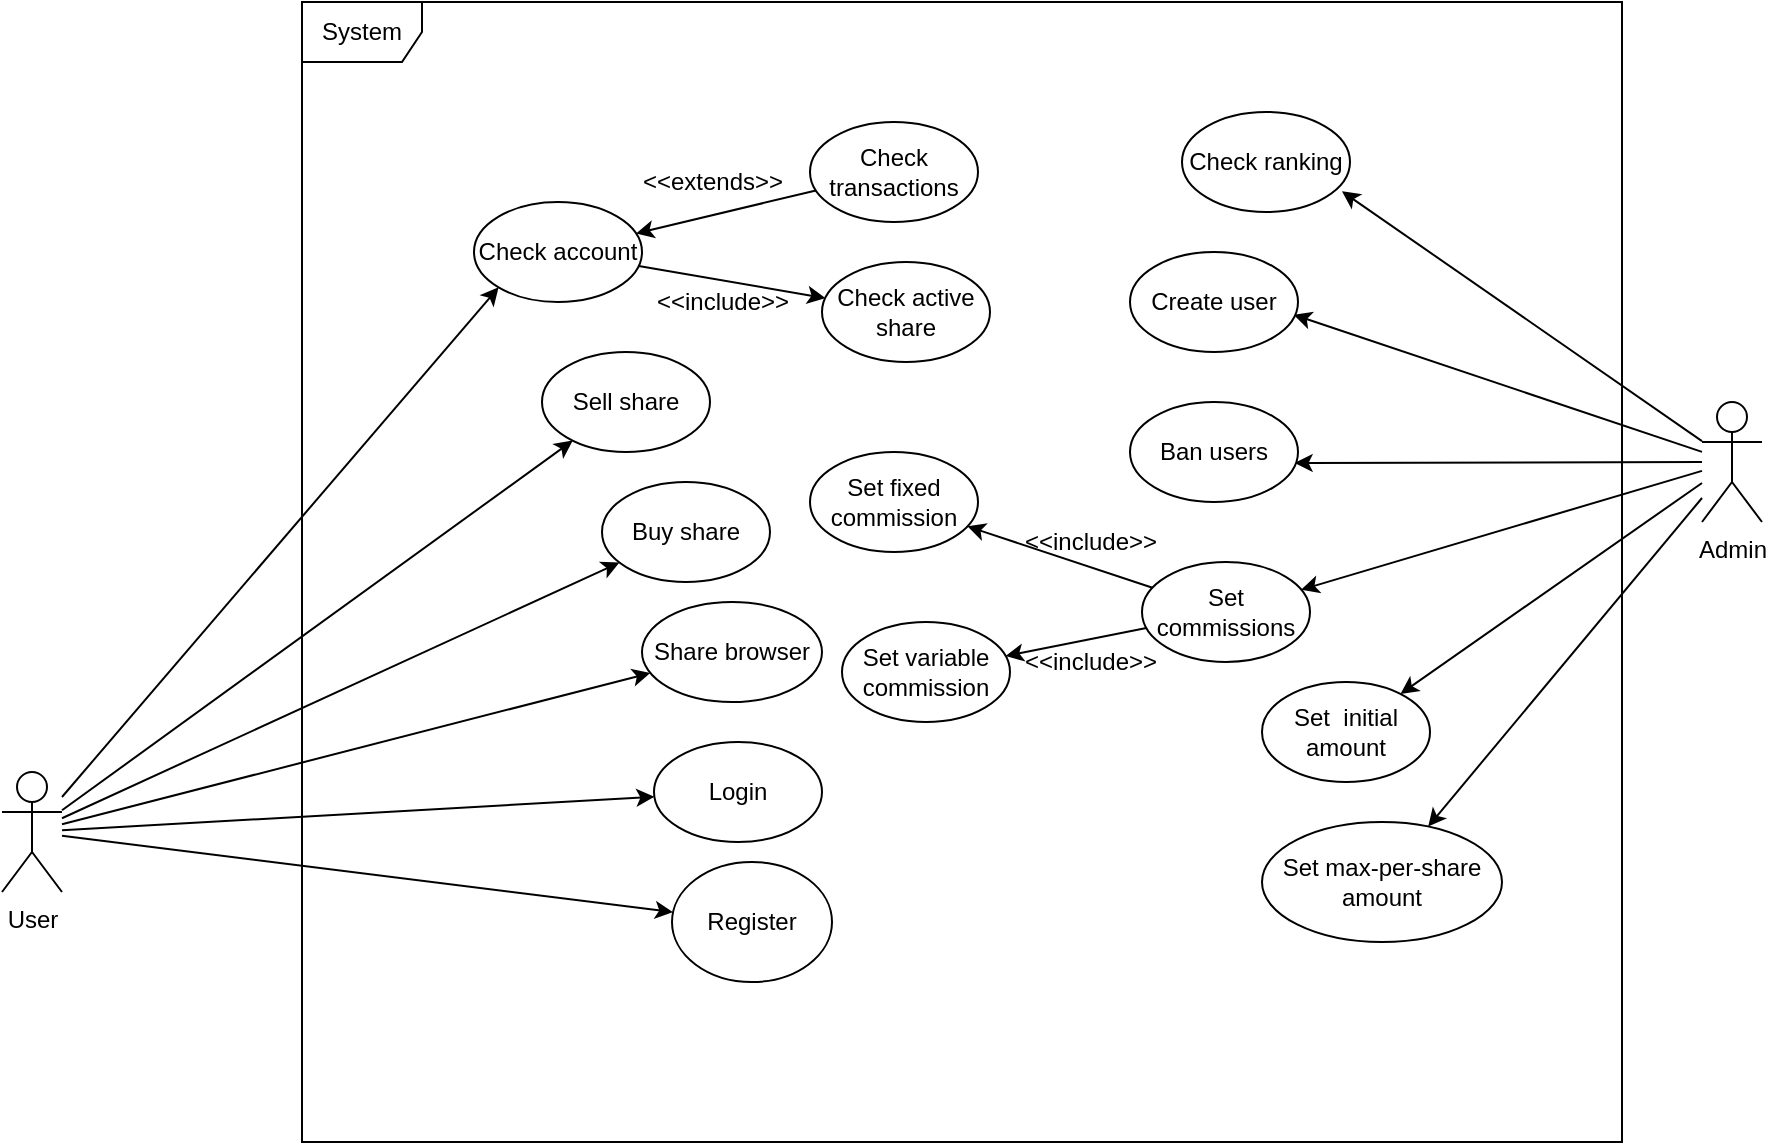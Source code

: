 <mxfile version="16.5.1" type="device"><diagram id="KUiqHAIbICvHaw5P6Udu" name="Page-1"><mxGraphModel dx="1102" dy="865" grid="1" gridSize="10" guides="1" tooltips="1" connect="1" arrows="1" fold="1" page="1" pageScale="1" pageWidth="827" pageHeight="1169" math="0" shadow="0"><root><mxCell id="0"/><mxCell id="1" parent="0"/><mxCell id="YoNn1OErTs8qPfWSG__e-7" style="rounded=0;orthogonalLoop=1;jettySize=auto;html=1;" parent="1" source="YoNn1OErTs8qPfWSG__e-1" target="YoNn1OErTs8qPfWSG__e-6" edge="1"><mxGeometry relative="1" as="geometry"/></mxCell><mxCell id="YoNn1OErTs8qPfWSG__e-9" style="rounded=0;orthogonalLoop=1;jettySize=auto;html=1;" parent="1" source="YoNn1OErTs8qPfWSG__e-1" target="YoNn1OErTs8qPfWSG__e-8" edge="1"><mxGeometry relative="1" as="geometry"/></mxCell><mxCell id="YoNn1OErTs8qPfWSG__e-12" style="edgeStyle=none;rounded=0;orthogonalLoop=1;jettySize=auto;html=1;" parent="1" source="YoNn1OErTs8qPfWSG__e-1" target="YoNn1OErTs8qPfWSG__e-11" edge="1"><mxGeometry relative="1" as="geometry"/></mxCell><mxCell id="YoNn1OErTs8qPfWSG__e-15" style="edgeStyle=none;rounded=0;orthogonalLoop=1;jettySize=auto;html=1;" parent="1" source="YoNn1OErTs8qPfWSG__e-1" target="YoNn1OErTs8qPfWSG__e-13" edge="1"><mxGeometry relative="1" as="geometry"/></mxCell><mxCell id="YoNn1OErTs8qPfWSG__e-26" style="edgeStyle=none;rounded=0;orthogonalLoop=1;jettySize=auto;html=1;" parent="1" source="YoNn1OErTs8qPfWSG__e-1" target="YoNn1OErTs8qPfWSG__e-21" edge="1"><mxGeometry relative="1" as="geometry"/></mxCell><mxCell id="YoNn1OErTs8qPfWSG__e-50" style="edgeStyle=none;rounded=0;orthogonalLoop=1;jettySize=auto;html=1;entryX=0;entryY=1;entryDx=0;entryDy=0;" parent="1" source="YoNn1OErTs8qPfWSG__e-1" target="YoNn1OErTs8qPfWSG__e-16" edge="1"><mxGeometry relative="1" as="geometry"/></mxCell><mxCell id="YoNn1OErTs8qPfWSG__e-1" value="User" style="shape=umlActor;verticalLabelPosition=bottom;verticalAlign=top;html=1;" parent="1" vertex="1"><mxGeometry x="10" y="525" width="30" height="60" as="geometry"/></mxCell><mxCell id="YoNn1OErTs8qPfWSG__e-29" value="" style="edgeStyle=none;rounded=0;orthogonalLoop=1;jettySize=auto;html=1;entryX=0.974;entryY=0.627;entryDx=0;entryDy=0;entryPerimeter=0;" parent="1" source="YoNn1OErTs8qPfWSG__e-3" target="YoNn1OErTs8qPfWSG__e-30" edge="1"><mxGeometry relative="1" as="geometry"><mxPoint x="647.61" y="329.67" as="targetPoint"/></mxGeometry></mxCell><mxCell id="YoNn1OErTs8qPfWSG__e-39" style="edgeStyle=none;rounded=0;orthogonalLoop=1;jettySize=auto;html=1;entryX=0.952;entryY=0.793;entryDx=0;entryDy=0;entryPerimeter=0;" parent="1" source="YoNn1OErTs8qPfWSG__e-3" target="YoNn1OErTs8qPfWSG__e-38" edge="1"><mxGeometry relative="1" as="geometry"><mxPoint x="645.357" y="274.999" as="targetPoint"/></mxGeometry></mxCell><mxCell id="YoNn1OErTs8qPfWSG__e-40" style="edgeStyle=none;rounded=0;orthogonalLoop=1;jettySize=auto;html=1;entryX=0.98;entryY=0.61;entryDx=0;entryDy=0;entryPerimeter=0;" parent="1" source="YoNn1OErTs8qPfWSG__e-3" target="YoNn1OErTs8qPfWSG__e-31" edge="1"><mxGeometry relative="1" as="geometry"><mxPoint x="673.329" y="400.32" as="targetPoint"/></mxGeometry></mxCell><mxCell id="YoNn1OErTs8qPfWSG__e-43" style="edgeStyle=none;rounded=0;orthogonalLoop=1;jettySize=auto;html=1;" parent="1" source="YoNn1OErTs8qPfWSG__e-3" target="YoNn1OErTs8qPfWSG__e-35" edge="1"><mxGeometry relative="1" as="geometry"/></mxCell><mxCell id="YoNn1OErTs8qPfWSG__e-44" style="edgeStyle=none;rounded=0;orthogonalLoop=1;jettySize=auto;html=1;" parent="1" source="YoNn1OErTs8qPfWSG__e-3" target="YoNn1OErTs8qPfWSG__e-37" edge="1"><mxGeometry relative="1" as="geometry"/></mxCell><mxCell id="YoNn1OErTs8qPfWSG__e-45" style="edgeStyle=none;rounded=0;orthogonalLoop=1;jettySize=auto;html=1;" parent="1" source="YoNn1OErTs8qPfWSG__e-3" target="YoNn1OErTs8qPfWSG__e-32" edge="1"><mxGeometry relative="1" as="geometry"/></mxCell><mxCell id="YoNn1OErTs8qPfWSG__e-3" value="Admin&lt;br&gt;" style="shape=umlActor;verticalLabelPosition=bottom;verticalAlign=top;html=1;" parent="1" vertex="1"><mxGeometry x="860" y="340" width="30" height="60" as="geometry"/></mxCell><mxCell id="YoNn1OErTs8qPfWSG__e-6" value="Register" style="ellipse;whiteSpace=wrap;html=1;" parent="1" vertex="1"><mxGeometry x="345" y="570" width="80" height="60" as="geometry"/></mxCell><mxCell id="YoNn1OErTs8qPfWSG__e-8" value="Login" style="ellipse;whiteSpace=wrap;html=1;" parent="1" vertex="1"><mxGeometry x="336" y="510" width="84" height="50" as="geometry"/></mxCell><mxCell id="YoNn1OErTs8qPfWSG__e-11" value="Buy share" style="ellipse;whiteSpace=wrap;html=1;" parent="1" vertex="1"><mxGeometry x="310" y="380" width="84" height="50" as="geometry"/></mxCell><mxCell id="YoNn1OErTs8qPfWSG__e-13" value="Sell share" style="ellipse;whiteSpace=wrap;html=1;" parent="1" vertex="1"><mxGeometry x="280" y="315" width="84" height="50" as="geometry"/></mxCell><mxCell id="YoNn1OErTs8qPfWSG__e-16" value="Check account" style="ellipse;whiteSpace=wrap;html=1;" parent="1" vertex="1"><mxGeometry x="246" y="240" width="84" height="50" as="geometry"/></mxCell><mxCell id="YoNn1OErTs8qPfWSG__e-22" style="edgeStyle=none;rounded=0;orthogonalLoop=1;jettySize=auto;html=1;" parent="1" source="YoNn1OErTs8qPfWSG__e-17" target="YoNn1OErTs8qPfWSG__e-16" edge="1"><mxGeometry relative="1" as="geometry"/></mxCell><mxCell id="YoNn1OErTs8qPfWSG__e-17" value="Check transactions" style="ellipse;whiteSpace=wrap;html=1;" parent="1" vertex="1"><mxGeometry x="414" y="200" width="84" height="50" as="geometry"/></mxCell><mxCell id="YoNn1OErTs8qPfWSG__e-23" style="edgeStyle=none;rounded=0;orthogonalLoop=1;jettySize=auto;html=1;" parent="1" source="YoNn1OErTs8qPfWSG__e-16" target="YoNn1OErTs8qPfWSG__e-19" edge="1"><mxGeometry relative="1" as="geometry"><mxPoint x="400" y="330" as="targetPoint"/></mxGeometry></mxCell><mxCell id="YoNn1OErTs8qPfWSG__e-19" value="Check active share" style="ellipse;whiteSpace=wrap;html=1;" parent="1" vertex="1"><mxGeometry x="420" y="270" width="84" height="50" as="geometry"/></mxCell><mxCell id="YoNn1OErTs8qPfWSG__e-21" value="Share browser" style="ellipse;whiteSpace=wrap;html=1;" parent="1" vertex="1"><mxGeometry x="330" y="440" width="90" height="50" as="geometry"/></mxCell><mxCell id="YoNn1OErTs8qPfWSG__e-24" value="&amp;lt;&amp;lt;extends&amp;gt;&amp;gt;&lt;br&gt;" style="text;html=1;align=center;verticalAlign=middle;resizable=0;points=[];autosize=1;strokeColor=none;fillColor=none;" parent="1" vertex="1"><mxGeometry x="320" y="220" width="90" height="20" as="geometry"/></mxCell><mxCell id="YoNn1OErTs8qPfWSG__e-25" value="&amp;lt;&amp;lt;include&amp;gt;&amp;gt;" style="text;html=1;align=center;verticalAlign=middle;resizable=0;points=[];autosize=1;strokeColor=none;fillColor=none;" parent="1" vertex="1"><mxGeometry x="330" y="280" width="80" height="20" as="geometry"/></mxCell><mxCell id="YoNn1OErTs8qPfWSG__e-27" style="edgeStyle=none;rounded=0;orthogonalLoop=1;jettySize=auto;html=1;exitX=0.5;exitY=1;exitDx=0;exitDy=0;" parent="1" source="YoNn1OErTs8qPfWSG__e-21" target="YoNn1OErTs8qPfWSG__e-21" edge="1"><mxGeometry relative="1" as="geometry"/></mxCell><mxCell id="YoNn1OErTs8qPfWSG__e-30" value="Create user" style="ellipse;whiteSpace=wrap;html=1;" parent="1" vertex="1"><mxGeometry x="574" y="265" width="84" height="50" as="geometry"/></mxCell><mxCell id="YoNn1OErTs8qPfWSG__e-31" value="Ban users" style="ellipse;whiteSpace=wrap;html=1;" parent="1" vertex="1"><mxGeometry x="574" y="340" width="84" height="50" as="geometry"/></mxCell><mxCell id="YoNn1OErTs8qPfWSG__e-32" value="Set commissions" style="ellipse;whiteSpace=wrap;html=1;" parent="1" vertex="1"><mxGeometry x="580" y="420" width="84" height="50" as="geometry"/></mxCell><mxCell id="YoNn1OErTs8qPfWSG__e-42" style="edgeStyle=none;rounded=0;orthogonalLoop=1;jettySize=auto;html=1;" parent="1" source="YoNn1OErTs8qPfWSG__e-32" target="YoNn1OErTs8qPfWSG__e-33" edge="1"><mxGeometry relative="1" as="geometry"><mxPoint x="506.748" y="479.998" as="sourcePoint"/><mxPoint x="586.122" y="511.197" as="targetPoint"/></mxGeometry></mxCell><mxCell id="YoNn1OErTs8qPfWSG__e-33" value="Set fixed commission" style="ellipse;whiteSpace=wrap;html=1;" parent="1" vertex="1"><mxGeometry x="414" y="365" width="84" height="50" as="geometry"/></mxCell><mxCell id="YoNn1OErTs8qPfWSG__e-41" style="edgeStyle=none;rounded=0;orthogonalLoop=1;jettySize=auto;html=1;" parent="1" source="YoNn1OErTs8qPfWSG__e-32" target="YoNn1OErTs8qPfWSG__e-34" edge="1"><mxGeometry relative="1" as="geometry"><mxPoint x="510.205" y="538.02" as="sourcePoint"/><mxPoint x="579.874" y="529.654" as="targetPoint"/></mxGeometry></mxCell><mxCell id="YoNn1OErTs8qPfWSG__e-34" value="Set variable commission" style="ellipse;whiteSpace=wrap;html=1;" parent="1" vertex="1"><mxGeometry x="430" y="450" width="84" height="50" as="geometry"/></mxCell><mxCell id="YoNn1OErTs8qPfWSG__e-35" value="Set&amp;nbsp; initial amount" style="ellipse;whiteSpace=wrap;html=1;" parent="1" vertex="1"><mxGeometry x="640" y="480" width="84" height="50" as="geometry"/></mxCell><mxCell id="YoNn1OErTs8qPfWSG__e-37" value="Set max-per-share amount" style="ellipse;whiteSpace=wrap;html=1;" parent="1" vertex="1"><mxGeometry x="640" y="550" width="120" height="60" as="geometry"/></mxCell><mxCell id="YoNn1OErTs8qPfWSG__e-38" value="Check ranking" style="ellipse;whiteSpace=wrap;html=1;" parent="1" vertex="1"><mxGeometry x="600" y="195" width="84" height="50" as="geometry"/></mxCell><mxCell id="YoNn1OErTs8qPfWSG__e-49" value="System" style="shape=umlFrame;whiteSpace=wrap;html=1;" parent="1" vertex="1"><mxGeometry x="160" y="140" width="660" height="570" as="geometry"/></mxCell><mxCell id="obMVZ8Sm5Yd-ld-_v_UT-1" value="&amp;lt;&amp;lt;include&amp;gt;&amp;gt;" style="text;html=1;align=center;verticalAlign=middle;resizable=0;points=[];autosize=1;strokeColor=none;fillColor=none;" vertex="1" parent="1"><mxGeometry x="514" y="400" width="80" height="20" as="geometry"/></mxCell><mxCell id="obMVZ8Sm5Yd-ld-_v_UT-2" value="&amp;lt;&amp;lt;include&amp;gt;&amp;gt;" style="text;html=1;align=center;verticalAlign=middle;resizable=0;points=[];autosize=1;strokeColor=none;fillColor=none;" vertex="1" parent="1"><mxGeometry x="514" y="460" width="80" height="20" as="geometry"/></mxCell></root></mxGraphModel></diagram></mxfile>